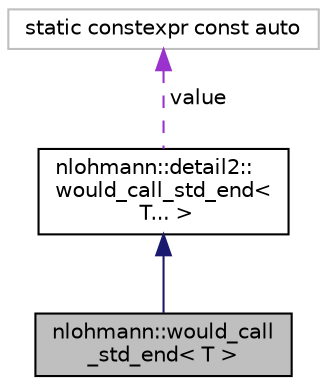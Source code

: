 digraph "nlohmann::would_call_std_end&lt; T &gt;"
{
 // LATEX_PDF_SIZE
  edge [fontname="Helvetica",fontsize="10",labelfontname="Helvetica",labelfontsize="10"];
  node [fontname="Helvetica",fontsize="10",shape=record];
  Node1 [label="nlohmann::would_call\l_std_end\< T \>",height=0.2,width=0.4,color="black", fillcolor="grey75", style="filled", fontcolor="black",tooltip=" "];
  Node2 -> Node1 [dir="back",color="midnightblue",fontsize="10",style="solid",fontname="Helvetica"];
  Node2 [label="nlohmann::detail2::\lwould_call_std_end\<\l T... \>",height=0.2,width=0.4,color="black", fillcolor="white", style="filled",URL="$structnlohmann_1_1detail2_1_1would__call__std__end.html",tooltip=" "];
  Node3 -> Node2 [dir="back",color="darkorchid3",fontsize="10",style="dashed",label=" value" ,fontname="Helvetica"];
  Node3 [label="static constexpr const auto",height=0.2,width=0.4,color="grey75", fillcolor="white", style="filled",tooltip=" "];
}
